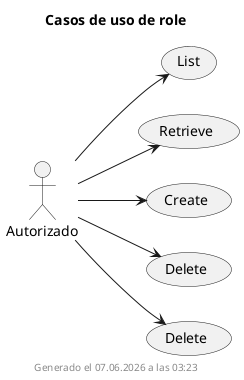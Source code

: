 ' @autogenerated
@startuml Casos de uso de role
title Casos de uso de role
left to right direction


actor :Autorizado: as a0
(List) as listado
(Retrieve) as consulta
(Create) as creacion
(Delete) as actualizacion
(Delete) as borrado

a0 --> listado
a0 --> consulta
a0 --> creacion
a0 --> actualizacion
a0 --> borrado

footer Generado el %date("dd.MM.yyyy' a las 'HH:mm")
@enduml

